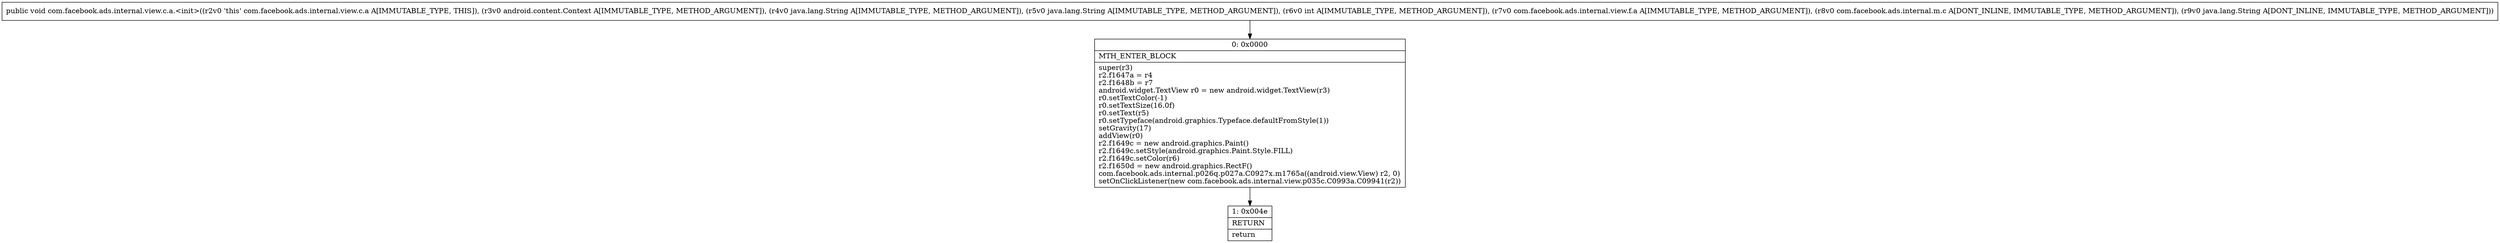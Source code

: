 digraph "CFG forcom.facebook.ads.internal.view.c.a.\<init\>(Landroid\/content\/Context;Ljava\/lang\/String;Ljava\/lang\/String;ILcom\/facebook\/ads\/internal\/view\/f\/a;Lcom\/facebook\/ads\/internal\/m\/c;Ljava\/lang\/String;)V" {
Node_0 [shape=record,label="{0\:\ 0x0000|MTH_ENTER_BLOCK\l|super(r3)\lr2.f1647a = r4\lr2.f1648b = r7\landroid.widget.TextView r0 = new android.widget.TextView(r3)\lr0.setTextColor(\-1)\lr0.setTextSize(16.0f)\lr0.setText(r5)\lr0.setTypeface(android.graphics.Typeface.defaultFromStyle(1))\lsetGravity(17)\laddView(r0)\lr2.f1649c = new android.graphics.Paint()\lr2.f1649c.setStyle(android.graphics.Paint.Style.FILL)\lr2.f1649c.setColor(r6)\lr2.f1650d = new android.graphics.RectF()\lcom.facebook.ads.internal.p026q.p027a.C0927x.m1765a((android.view.View) r2, 0)\lsetOnClickListener(new com.facebook.ads.internal.view.p035c.C0993a.C09941(r2))\l}"];
Node_1 [shape=record,label="{1\:\ 0x004e|RETURN\l|return\l}"];
MethodNode[shape=record,label="{public void com.facebook.ads.internal.view.c.a.\<init\>((r2v0 'this' com.facebook.ads.internal.view.c.a A[IMMUTABLE_TYPE, THIS]), (r3v0 android.content.Context A[IMMUTABLE_TYPE, METHOD_ARGUMENT]), (r4v0 java.lang.String A[IMMUTABLE_TYPE, METHOD_ARGUMENT]), (r5v0 java.lang.String A[IMMUTABLE_TYPE, METHOD_ARGUMENT]), (r6v0 int A[IMMUTABLE_TYPE, METHOD_ARGUMENT]), (r7v0 com.facebook.ads.internal.view.f.a A[IMMUTABLE_TYPE, METHOD_ARGUMENT]), (r8v0 com.facebook.ads.internal.m.c A[DONT_INLINE, IMMUTABLE_TYPE, METHOD_ARGUMENT]), (r9v0 java.lang.String A[DONT_INLINE, IMMUTABLE_TYPE, METHOD_ARGUMENT])) }"];
MethodNode -> Node_0;
Node_0 -> Node_1;
}


